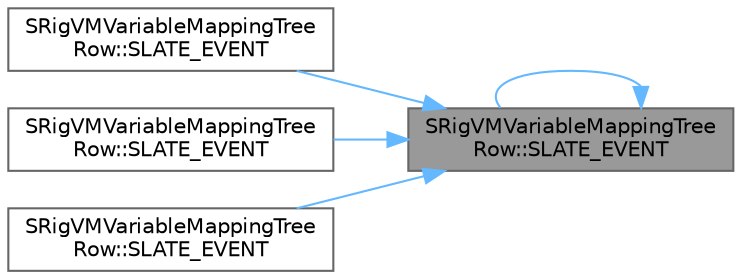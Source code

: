 digraph "SRigVMVariableMappingTreeRow::SLATE_EVENT"
{
 // INTERACTIVE_SVG=YES
 // LATEX_PDF_SIZE
  bgcolor="transparent";
  edge [fontname=Helvetica,fontsize=10,labelfontname=Helvetica,labelfontsize=10];
  node [fontname=Helvetica,fontsize=10,shape=box,height=0.2,width=0.4];
  rankdir="RL";
  Node1 [id="Node000001",label="SRigVMVariableMappingTree\lRow::SLATE_EVENT",height=0.2,width=0.4,color="gray40", fillcolor="grey60", style="filled", fontcolor="black",tooltip=" "];
  Node1 -> Node2 [id="edge1_Node000001_Node000002",dir="back",color="steelblue1",style="solid",tooltip=" "];
  Node2 [id="Node000002",label="SRigVMVariableMappingTree\lRow::SLATE_EVENT",height=0.2,width=0.4,color="grey40", fillcolor="white", style="filled",URL="$d3/dfd/classSRigVMVariableMappingTreeRow.html#a6e93abf52b3e56d0e8f1c149f7975ae7",tooltip=" "];
  Node1 -> Node1 [id="edge2_Node000001_Node000001",dir="back",color="steelblue1",style="solid",tooltip=" "];
  Node1 -> Node3 [id="edge3_Node000001_Node000003",dir="back",color="steelblue1",style="solid",tooltip=" "];
  Node3 [id="Node000003",label="SRigVMVariableMappingTree\lRow::SLATE_EVENT",height=0.2,width=0.4,color="grey40", fillcolor="white", style="filled",URL="$d3/dfd/classSRigVMVariableMappingTreeRow.html#a170f9941ed208b5bfc4579c870fc470d",tooltip=" "];
  Node1 -> Node4 [id="edge4_Node000001_Node000004",dir="back",color="steelblue1",style="solid",tooltip=" "];
  Node4 [id="Node000004",label="SRigVMVariableMappingTree\lRow::SLATE_EVENT",height=0.2,width=0.4,color="grey40", fillcolor="white", style="filled",URL="$d3/dfd/classSRigVMVariableMappingTreeRow.html#a1bf0f43ebc18204417dd2f7042cc3452",tooltip=" "];
}
